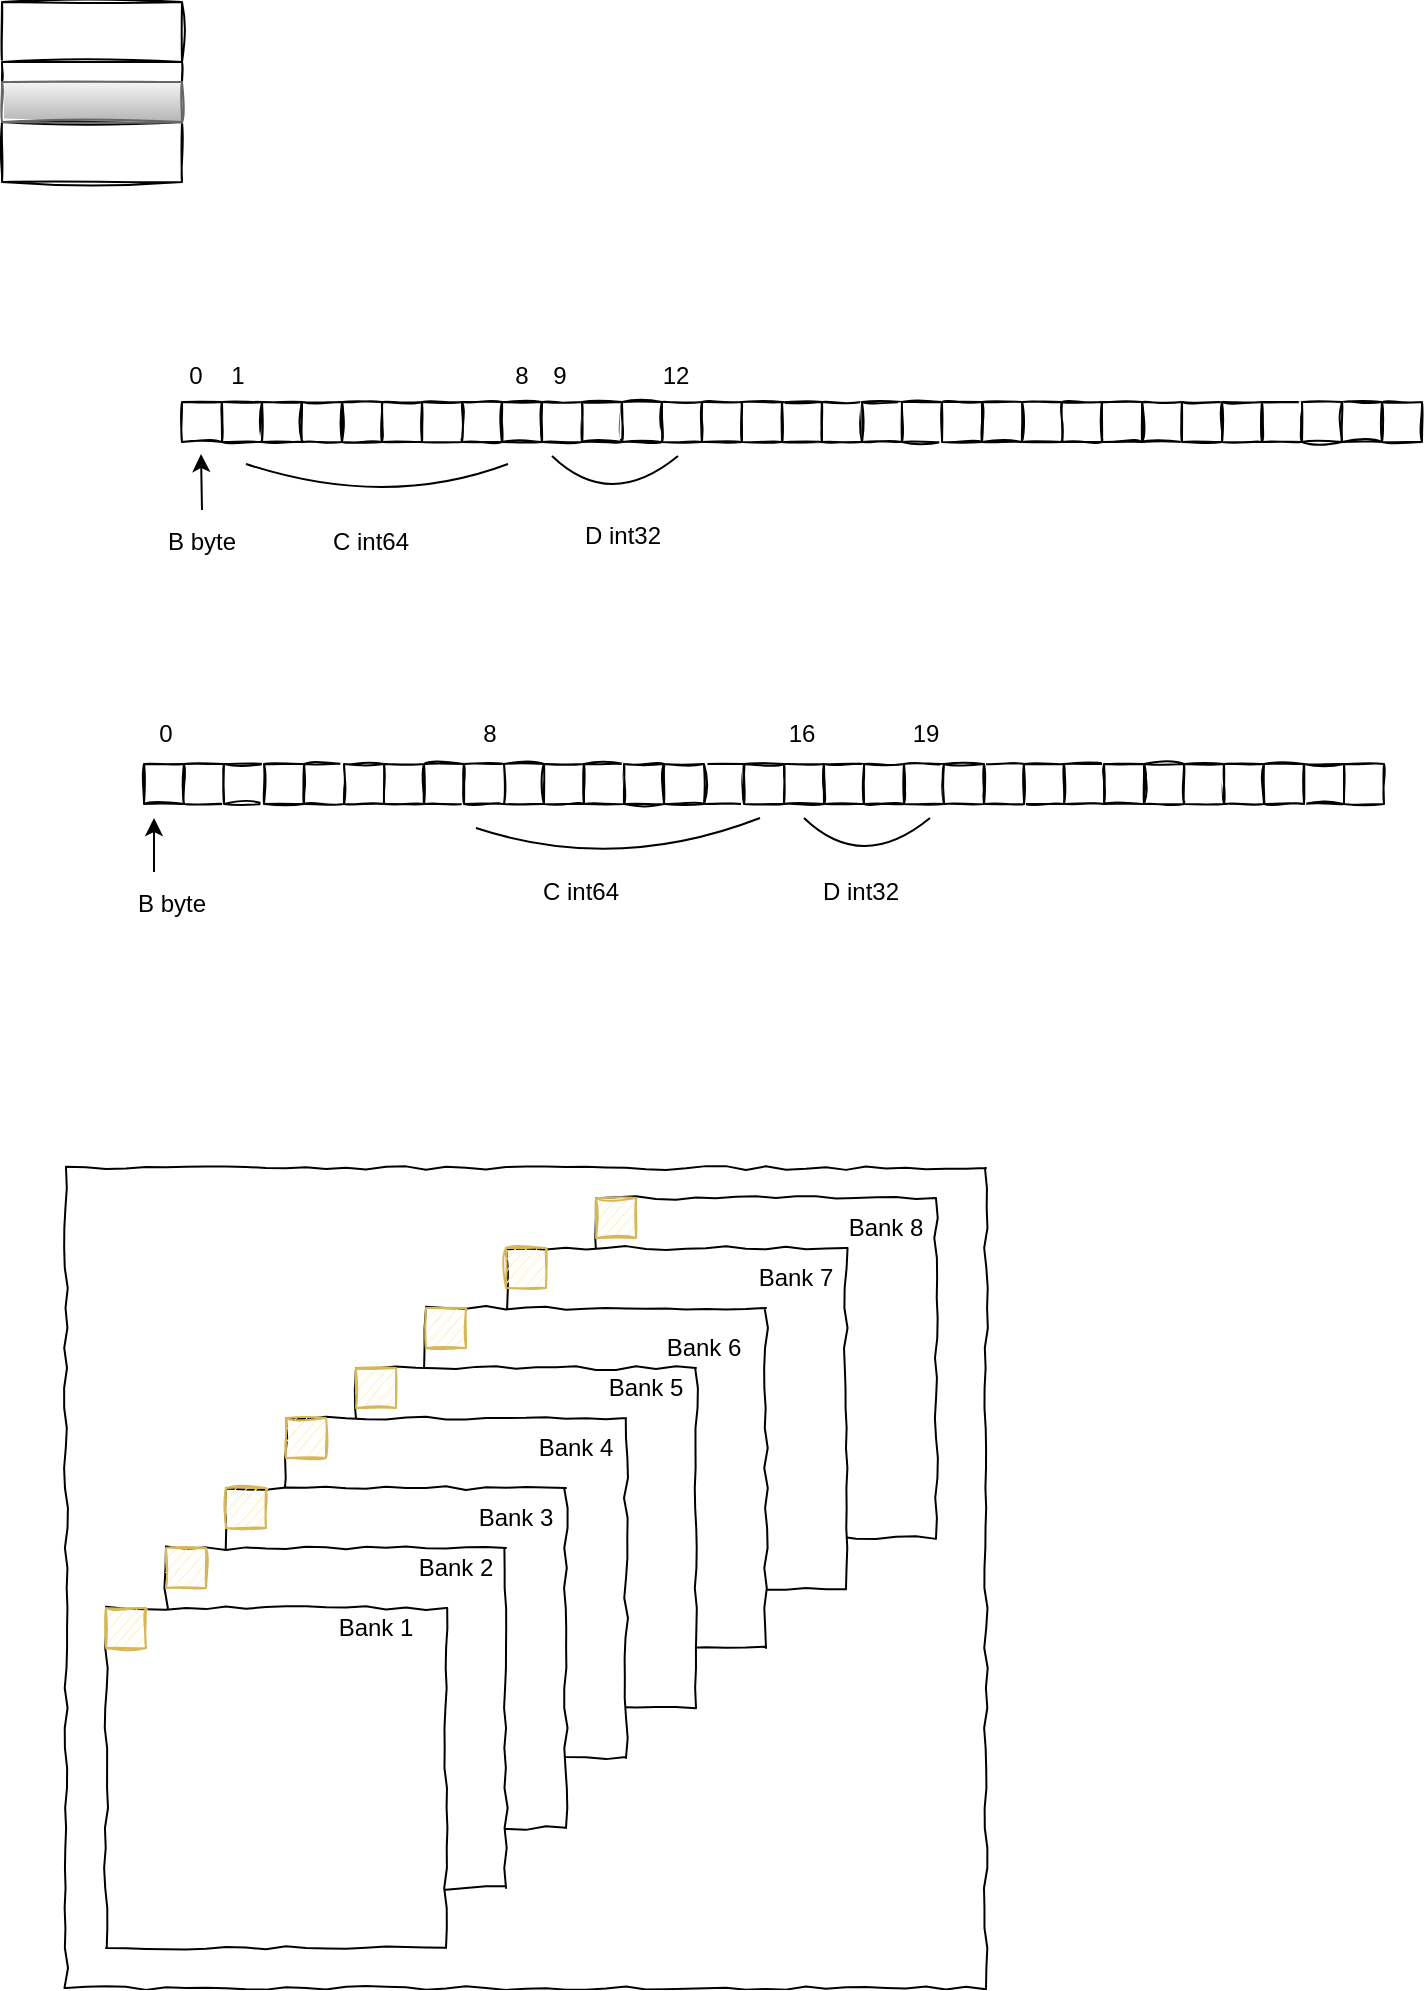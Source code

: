 <mxfile version="14.0.1" type="github">
  <diagram id="ZS9qUTMn806-23BdWWmp" name="Page-1">
    <mxGraphModel dx="1348" dy="703" grid="0" gridSize="10" guides="1" tooltips="1" connect="1" arrows="1" fold="1" page="1" pageScale="1" pageWidth="827" pageHeight="1169" background="none" math="0" shadow="0">
      <root>
        <mxCell id="0" />
        <mxCell id="1" parent="0" />
        <mxCell id="_L5JNgdixkdSD8Y0PR4u-4" value="" style="rounded=0;whiteSpace=wrap;html=1;sketch=1;gradientColor=none;" parent="1" vertex="1">
          <mxGeometry x="70" y="80" width="90" height="30" as="geometry" />
        </mxCell>
        <mxCell id="_L5JNgdixkdSD8Y0PR4u-5" value="" style="rounded=0;whiteSpace=wrap;html=1;sketch=1;gradientColor=none;" parent="1" vertex="1">
          <mxGeometry x="70" y="110" width="90" height="10" as="geometry" />
        </mxCell>
        <mxCell id="_L5JNgdixkdSD8Y0PR4u-6" value="" style="rounded=0;whiteSpace=wrap;html=1;sketch=1;gradientColor=none;" parent="1" vertex="1">
          <mxGeometry x="70" y="140" width="90" height="30" as="geometry" />
        </mxCell>
        <mxCell id="_L5JNgdixkdSD8Y0PR4u-7" value="" style="rounded=0;whiteSpace=wrap;html=1;sketch=1;fillColor=#f5f5f5;strokeColor=#666666;gradientColor=#b3b3b3;" parent="1" vertex="1">
          <mxGeometry x="70" y="120" width="90" height="20" as="geometry" />
        </mxCell>
        <mxCell id="tupv_SD9DHU6LTb3NPCC-76" value="" style="group" vertex="1" connectable="0" parent="1">
          <mxGeometry x="160" y="280" width="620" height="20" as="geometry" />
        </mxCell>
        <mxCell id="tupv_SD9DHU6LTb3NPCC-2" value="" style="group" vertex="1" connectable="0" parent="tupv_SD9DHU6LTb3NPCC-76">
          <mxGeometry width="160" height="20" as="geometry" />
        </mxCell>
        <mxCell id="_L5JNgdixkdSD8Y0PR4u-31" value="" style="rounded=0;whiteSpace=wrap;html=1;sketch=1;gradientColor=none;" parent="tupv_SD9DHU6LTb3NPCC-2" vertex="1">
          <mxGeometry width="20" height="20" as="geometry" />
        </mxCell>
        <mxCell id="_L5JNgdixkdSD8Y0PR4u-32" value="" style="rounded=0;whiteSpace=wrap;html=1;sketch=1;gradientColor=none;" parent="tupv_SD9DHU6LTb3NPCC-2" vertex="1">
          <mxGeometry x="20" width="20" height="20" as="geometry" />
        </mxCell>
        <mxCell id="_L5JNgdixkdSD8Y0PR4u-34" value="" style="rounded=0;whiteSpace=wrap;html=1;sketch=1;gradientColor=none;" parent="tupv_SD9DHU6LTb3NPCC-2" vertex="1">
          <mxGeometry x="140" width="20" height="20" as="geometry" />
        </mxCell>
        <mxCell id="_L5JNgdixkdSD8Y0PR4u-35" value="" style="rounded=0;whiteSpace=wrap;html=1;sketch=1;gradientColor=none;" parent="tupv_SD9DHU6LTb3NPCC-2" vertex="1">
          <mxGeometry x="40" width="20" height="20" as="geometry" />
        </mxCell>
        <mxCell id="_L5JNgdixkdSD8Y0PR4u-36" value="" style="rounded=0;whiteSpace=wrap;html=1;sketch=1;gradientColor=none;" parent="tupv_SD9DHU6LTb3NPCC-2" vertex="1">
          <mxGeometry x="120" width="20" height="20" as="geometry" />
        </mxCell>
        <mxCell id="_L5JNgdixkdSD8Y0PR4u-37" value="" style="rounded=0;whiteSpace=wrap;html=1;sketch=1;gradientColor=none;" parent="tupv_SD9DHU6LTb3NPCC-2" vertex="1">
          <mxGeometry x="60" width="20" height="20" as="geometry" />
        </mxCell>
        <mxCell id="_L5JNgdixkdSD8Y0PR4u-38" value="" style="rounded=0;whiteSpace=wrap;html=1;sketch=1;gradientColor=none;" parent="tupv_SD9DHU6LTb3NPCC-2" vertex="1">
          <mxGeometry x="80" width="20" height="20" as="geometry" />
        </mxCell>
        <mxCell id="_L5JNgdixkdSD8Y0PR4u-39" value="" style="rounded=0;whiteSpace=wrap;html=1;sketch=1;gradientColor=none;" parent="tupv_SD9DHU6LTb3NPCC-2" vertex="1">
          <mxGeometry x="100" width="20" height="20" as="geometry" />
        </mxCell>
        <mxCell id="tupv_SD9DHU6LTb3NPCC-3" value="" style="group" vertex="1" connectable="0" parent="tupv_SD9DHU6LTb3NPCC-76">
          <mxGeometry x="160" width="160" height="20" as="geometry" />
        </mxCell>
        <mxCell id="tupv_SD9DHU6LTb3NPCC-4" value="" style="rounded=0;whiteSpace=wrap;html=1;sketch=1;gradientColor=none;" vertex="1" parent="tupv_SD9DHU6LTb3NPCC-3">
          <mxGeometry width="20" height="20" as="geometry" />
        </mxCell>
        <mxCell id="tupv_SD9DHU6LTb3NPCC-5" value="" style="rounded=0;whiteSpace=wrap;html=1;sketch=1;gradientColor=none;" vertex="1" parent="tupv_SD9DHU6LTb3NPCC-3">
          <mxGeometry x="20" width="20" height="20" as="geometry" />
        </mxCell>
        <mxCell id="tupv_SD9DHU6LTb3NPCC-6" value="" style="rounded=0;whiteSpace=wrap;html=1;sketch=1;gradientColor=none;" vertex="1" parent="tupv_SD9DHU6LTb3NPCC-3">
          <mxGeometry x="140" width="20" height="20" as="geometry" />
        </mxCell>
        <mxCell id="tupv_SD9DHU6LTb3NPCC-7" value="" style="rounded=0;whiteSpace=wrap;html=1;sketch=1;gradientColor=none;" vertex="1" parent="tupv_SD9DHU6LTb3NPCC-3">
          <mxGeometry x="40" width="20" height="20" as="geometry" />
        </mxCell>
        <mxCell id="tupv_SD9DHU6LTb3NPCC-8" value="" style="rounded=0;whiteSpace=wrap;html=1;sketch=1;gradientColor=none;" vertex="1" parent="tupv_SD9DHU6LTb3NPCC-3">
          <mxGeometry x="120" width="20" height="20" as="geometry" />
        </mxCell>
        <mxCell id="tupv_SD9DHU6LTb3NPCC-9" value="" style="rounded=0;whiteSpace=wrap;html=1;sketch=1;gradientColor=none;" vertex="1" parent="tupv_SD9DHU6LTb3NPCC-3">
          <mxGeometry x="60" width="20" height="20" as="geometry" />
        </mxCell>
        <mxCell id="tupv_SD9DHU6LTb3NPCC-10" value="" style="rounded=0;whiteSpace=wrap;html=1;sketch=1;gradientColor=none;" vertex="1" parent="tupv_SD9DHU6LTb3NPCC-3">
          <mxGeometry x="80" width="20" height="20" as="geometry" />
        </mxCell>
        <mxCell id="tupv_SD9DHU6LTb3NPCC-11" value="" style="rounded=0;whiteSpace=wrap;html=1;sketch=1;gradientColor=none;" vertex="1" parent="tupv_SD9DHU6LTb3NPCC-3">
          <mxGeometry x="100" width="20" height="20" as="geometry" />
        </mxCell>
        <mxCell id="tupv_SD9DHU6LTb3NPCC-12" value="" style="group" vertex="1" connectable="0" parent="tupv_SD9DHU6LTb3NPCC-76">
          <mxGeometry x="300" width="160" height="20" as="geometry" />
        </mxCell>
        <mxCell id="tupv_SD9DHU6LTb3NPCC-13" value="" style="rounded=0;whiteSpace=wrap;html=1;sketch=1;gradientColor=none;" vertex="1" parent="tupv_SD9DHU6LTb3NPCC-12">
          <mxGeometry width="20" height="20" as="geometry" />
        </mxCell>
        <mxCell id="tupv_SD9DHU6LTb3NPCC-14" value="" style="rounded=0;whiteSpace=wrap;html=1;sketch=1;gradientColor=none;" vertex="1" parent="tupv_SD9DHU6LTb3NPCC-12">
          <mxGeometry x="20" width="20" height="20" as="geometry" />
        </mxCell>
        <mxCell id="tupv_SD9DHU6LTb3NPCC-15" value="" style="rounded=0;whiteSpace=wrap;html=1;sketch=1;gradientColor=none;" vertex="1" parent="tupv_SD9DHU6LTb3NPCC-12">
          <mxGeometry x="140" width="20" height="20" as="geometry" />
        </mxCell>
        <mxCell id="tupv_SD9DHU6LTb3NPCC-16" value="" style="rounded=0;whiteSpace=wrap;html=1;sketch=1;gradientColor=none;" vertex="1" parent="tupv_SD9DHU6LTb3NPCC-12">
          <mxGeometry x="40" width="20" height="20" as="geometry" />
        </mxCell>
        <mxCell id="tupv_SD9DHU6LTb3NPCC-17" value="" style="rounded=0;whiteSpace=wrap;html=1;sketch=1;gradientColor=none;" vertex="1" parent="tupv_SD9DHU6LTb3NPCC-12">
          <mxGeometry x="120" width="20" height="20" as="geometry" />
        </mxCell>
        <mxCell id="tupv_SD9DHU6LTb3NPCC-18" value="" style="rounded=0;whiteSpace=wrap;html=1;sketch=1;gradientColor=none;" vertex="1" parent="tupv_SD9DHU6LTb3NPCC-12">
          <mxGeometry x="60" width="20" height="20" as="geometry" />
        </mxCell>
        <mxCell id="tupv_SD9DHU6LTb3NPCC-19" value="" style="rounded=0;whiteSpace=wrap;html=1;sketch=1;gradientColor=none;" vertex="1" parent="tupv_SD9DHU6LTb3NPCC-12">
          <mxGeometry x="80" width="20" height="20" as="geometry" />
        </mxCell>
        <mxCell id="tupv_SD9DHU6LTb3NPCC-20" value="" style="rounded=0;whiteSpace=wrap;html=1;sketch=1;gradientColor=none;" vertex="1" parent="tupv_SD9DHU6LTb3NPCC-12">
          <mxGeometry x="100" width="20" height="20" as="geometry" />
        </mxCell>
        <mxCell id="tupv_SD9DHU6LTb3NPCC-65" value="" style="group" vertex="1" connectable="0" parent="tupv_SD9DHU6LTb3NPCC-76">
          <mxGeometry x="460" width="160" height="20" as="geometry" />
        </mxCell>
        <mxCell id="tupv_SD9DHU6LTb3NPCC-66" value="" style="rounded=0;whiteSpace=wrap;html=1;sketch=1;gradientColor=none;" vertex="1" parent="tupv_SD9DHU6LTb3NPCC-65">
          <mxGeometry width="20" height="20" as="geometry" />
        </mxCell>
        <mxCell id="tupv_SD9DHU6LTb3NPCC-67" value="" style="rounded=0;whiteSpace=wrap;html=1;sketch=1;gradientColor=none;" vertex="1" parent="tupv_SD9DHU6LTb3NPCC-65">
          <mxGeometry x="20" width="20" height="20" as="geometry" />
        </mxCell>
        <mxCell id="tupv_SD9DHU6LTb3NPCC-68" value="" style="rounded=0;whiteSpace=wrap;html=1;sketch=1;gradientColor=none;" vertex="1" parent="tupv_SD9DHU6LTb3NPCC-65">
          <mxGeometry x="140" width="20" height="20" as="geometry" />
        </mxCell>
        <mxCell id="tupv_SD9DHU6LTb3NPCC-69" value="" style="rounded=0;whiteSpace=wrap;html=1;sketch=1;gradientColor=none;" vertex="1" parent="tupv_SD9DHU6LTb3NPCC-65">
          <mxGeometry x="40" width="20" height="20" as="geometry" />
        </mxCell>
        <mxCell id="tupv_SD9DHU6LTb3NPCC-70" value="" style="rounded=0;whiteSpace=wrap;html=1;sketch=1;gradientColor=none;" vertex="1" parent="tupv_SD9DHU6LTb3NPCC-65">
          <mxGeometry x="120" width="20" height="20" as="geometry" />
        </mxCell>
        <mxCell id="tupv_SD9DHU6LTb3NPCC-71" value="" style="rounded=0;whiteSpace=wrap;html=1;sketch=1;gradientColor=none;" vertex="1" parent="tupv_SD9DHU6LTb3NPCC-65">
          <mxGeometry x="60" width="20" height="20" as="geometry" />
        </mxCell>
        <mxCell id="tupv_SD9DHU6LTb3NPCC-72" value="" style="rounded=0;whiteSpace=wrap;html=1;sketch=1;gradientColor=none;" vertex="1" parent="tupv_SD9DHU6LTb3NPCC-65">
          <mxGeometry x="80" width="20" height="20" as="geometry" />
        </mxCell>
        <mxCell id="tupv_SD9DHU6LTb3NPCC-73" value="" style="rounded=0;whiteSpace=wrap;html=1;sketch=1;gradientColor=none;" vertex="1" parent="tupv_SD9DHU6LTb3NPCC-65">
          <mxGeometry x="100" width="20" height="20" as="geometry" />
        </mxCell>
        <mxCell id="tupv_SD9DHU6LTb3NPCC-77" value="0" style="text;html=1;strokeColor=none;fillColor=none;align=center;verticalAlign=middle;whiteSpace=wrap;rounded=0;comic=1;sketch=1;" vertex="1" parent="1">
          <mxGeometry x="147" y="257" width="40" height="20" as="geometry" />
        </mxCell>
        <mxCell id="tupv_SD9DHU6LTb3NPCC-78" value="1" style="text;html=1;strokeColor=none;fillColor=none;align=center;verticalAlign=middle;whiteSpace=wrap;rounded=0;comic=1;sketch=1;" vertex="1" parent="1">
          <mxGeometry x="168" y="257" width="40" height="20" as="geometry" />
        </mxCell>
        <mxCell id="tupv_SD9DHU6LTb3NPCC-79" value="8" style="text;html=1;strokeColor=none;fillColor=none;align=center;verticalAlign=middle;whiteSpace=wrap;rounded=0;comic=1;sketch=1;" vertex="1" parent="1">
          <mxGeometry x="310" y="257" width="40" height="20" as="geometry" />
        </mxCell>
        <mxCell id="tupv_SD9DHU6LTb3NPCC-81" value="9" style="text;html=1;strokeColor=none;fillColor=none;align=center;verticalAlign=middle;whiteSpace=wrap;rounded=0;comic=1;sketch=1;" vertex="1" parent="1">
          <mxGeometry x="329" y="257" width="40" height="20" as="geometry" />
        </mxCell>
        <mxCell id="tupv_SD9DHU6LTb3NPCC-82" value="12" style="text;html=1;strokeColor=none;fillColor=none;align=center;verticalAlign=middle;whiteSpace=wrap;rounded=0;comic=1;sketch=1;" vertex="1" parent="1">
          <mxGeometry x="387" y="257" width="40" height="20" as="geometry" />
        </mxCell>
        <mxCell id="tupv_SD9DHU6LTb3NPCC-83" value="" style="endArrow=classic;html=1;" edge="1" parent="1">
          <mxGeometry width="50" height="50" relative="1" as="geometry">
            <mxPoint x="170" y="334" as="sourcePoint" />
            <mxPoint x="169.5" y="306" as="targetPoint" />
          </mxGeometry>
        </mxCell>
        <mxCell id="tupv_SD9DHU6LTb3NPCC-84" value="B byte" style="text;html=1;strokeColor=none;fillColor=none;align=center;verticalAlign=middle;whiteSpace=wrap;rounded=0;comic=1;sketch=1;" vertex="1" parent="1">
          <mxGeometry x="150" y="340" width="40" height="20" as="geometry" />
        </mxCell>
        <mxCell id="tupv_SD9DHU6LTb3NPCC-86" value="C int64" style="text;html=1;strokeColor=none;fillColor=none;align=center;verticalAlign=middle;whiteSpace=wrap;rounded=0;comic=1;sketch=1;" vertex="1" parent="1">
          <mxGeometry x="230" y="340" width="49" height="20" as="geometry" />
        </mxCell>
        <mxCell id="tupv_SD9DHU6LTb3NPCC-88" value="D int32" style="text;html=1;strokeColor=none;fillColor=none;align=center;verticalAlign=middle;whiteSpace=wrap;rounded=0;comic=1;sketch=1;" vertex="1" parent="1">
          <mxGeometry x="356" y="337" width="49" height="20" as="geometry" />
        </mxCell>
        <mxCell id="tupv_SD9DHU6LTb3NPCC-89" value="" style="group" vertex="1" connectable="0" parent="1">
          <mxGeometry x="102" y="663" width="460" height="410" as="geometry" />
        </mxCell>
        <mxCell id="tupv_SD9DHU6LTb3NPCC-22" value="" style="rounded=0;whiteSpace=wrap;html=1;comic=1;" vertex="1" parent="tupv_SD9DHU6LTb3NPCC-89">
          <mxGeometry width="460" height="410" as="geometry" />
        </mxCell>
        <mxCell id="tupv_SD9DHU6LTb3NPCC-30" value="" style="rounded=0;whiteSpace=wrap;html=1;comic=1;" vertex="1" parent="tupv_SD9DHU6LTb3NPCC-89">
          <mxGeometry x="265" y="15" width="170" height="170" as="geometry" />
        </mxCell>
        <mxCell id="tupv_SD9DHU6LTb3NPCC-29" value="" style="rounded=0;whiteSpace=wrap;html=1;comic=1;" vertex="1" parent="tupv_SD9DHU6LTb3NPCC-89">
          <mxGeometry x="220" y="40" width="170" height="170" as="geometry" />
        </mxCell>
        <mxCell id="tupv_SD9DHU6LTb3NPCC-28" value="" style="rounded=0;whiteSpace=wrap;html=1;comic=1;" vertex="1" parent="tupv_SD9DHU6LTb3NPCC-89">
          <mxGeometry x="180" y="70" width="170" height="170" as="geometry" />
        </mxCell>
        <mxCell id="tupv_SD9DHU6LTb3NPCC-27" value="" style="rounded=0;whiteSpace=wrap;html=1;comic=1;" vertex="1" parent="tupv_SD9DHU6LTb3NPCC-89">
          <mxGeometry x="145" y="100" width="170" height="170" as="geometry" />
        </mxCell>
        <mxCell id="tupv_SD9DHU6LTb3NPCC-26" value="" style="rounded=0;whiteSpace=wrap;html=1;comic=1;" vertex="1" parent="tupv_SD9DHU6LTb3NPCC-89">
          <mxGeometry x="110" y="125" width="170" height="170" as="geometry" />
        </mxCell>
        <mxCell id="tupv_SD9DHU6LTb3NPCC-25" value="" style="rounded=0;whiteSpace=wrap;html=1;comic=1;" vertex="1" parent="tupv_SD9DHU6LTb3NPCC-89">
          <mxGeometry x="80" y="160" width="170" height="170" as="geometry" />
        </mxCell>
        <mxCell id="tupv_SD9DHU6LTb3NPCC-24" value="" style="rounded=0;whiteSpace=wrap;html=1;comic=1;" vertex="1" parent="tupv_SD9DHU6LTb3NPCC-89">
          <mxGeometry x="50" y="190" width="170" height="170" as="geometry" />
        </mxCell>
        <mxCell id="tupv_SD9DHU6LTb3NPCC-23" value="" style="rounded=0;whiteSpace=wrap;html=1;comic=1;" vertex="1" parent="tupv_SD9DHU6LTb3NPCC-89">
          <mxGeometry x="20" y="220" width="170" height="170" as="geometry" />
        </mxCell>
        <mxCell id="tupv_SD9DHU6LTb3NPCC-31" value="Bank 1" style="text;html=1;strokeColor=none;fillColor=none;align=center;verticalAlign=middle;whiteSpace=wrap;rounded=0;comic=1;" vertex="1" parent="tupv_SD9DHU6LTb3NPCC-89">
          <mxGeometry x="130" y="220" width="50" height="20" as="geometry" />
        </mxCell>
        <mxCell id="tupv_SD9DHU6LTb3NPCC-34" value="Bank 7" style="text;html=1;strokeColor=none;fillColor=none;align=center;verticalAlign=middle;whiteSpace=wrap;rounded=0;comic=1;" vertex="1" parent="tupv_SD9DHU6LTb3NPCC-89">
          <mxGeometry x="340" y="45" width="50" height="20" as="geometry" />
        </mxCell>
        <mxCell id="tupv_SD9DHU6LTb3NPCC-35" value="Bank 6" style="text;html=1;strokeColor=none;fillColor=none;align=center;verticalAlign=middle;whiteSpace=wrap;rounded=0;comic=1;" vertex="1" parent="tupv_SD9DHU6LTb3NPCC-89">
          <mxGeometry x="294" y="80" width="50" height="20" as="geometry" />
        </mxCell>
        <mxCell id="tupv_SD9DHU6LTb3NPCC-36" value="Bank 5" style="text;html=1;strokeColor=none;fillColor=none;align=center;verticalAlign=middle;whiteSpace=wrap;rounded=0;comic=1;" vertex="1" parent="tupv_SD9DHU6LTb3NPCC-89">
          <mxGeometry x="265" y="100" width="50" height="20" as="geometry" />
        </mxCell>
        <mxCell id="tupv_SD9DHU6LTb3NPCC-37" value="Bank 4" style="text;html=1;strokeColor=none;fillColor=none;align=center;verticalAlign=middle;whiteSpace=wrap;rounded=0;comic=1;" vertex="1" parent="tupv_SD9DHU6LTb3NPCC-89">
          <mxGeometry x="230" y="130" width="50" height="20" as="geometry" />
        </mxCell>
        <mxCell id="tupv_SD9DHU6LTb3NPCC-38" value="Bank 3" style="text;html=1;strokeColor=none;fillColor=none;align=center;verticalAlign=middle;whiteSpace=wrap;rounded=0;comic=1;" vertex="1" parent="tupv_SD9DHU6LTb3NPCC-89">
          <mxGeometry x="200" y="165" width="50" height="20" as="geometry" />
        </mxCell>
        <mxCell id="tupv_SD9DHU6LTb3NPCC-39" value="Bank 2" style="text;html=1;strokeColor=none;fillColor=none;align=center;verticalAlign=middle;whiteSpace=wrap;rounded=0;comic=1;" vertex="1" parent="tupv_SD9DHU6LTb3NPCC-89">
          <mxGeometry x="170" y="190" width="50" height="20" as="geometry" />
        </mxCell>
        <mxCell id="tupv_SD9DHU6LTb3NPCC-40" value="Bank 8" style="text;html=1;strokeColor=none;fillColor=none;align=center;verticalAlign=middle;whiteSpace=wrap;rounded=0;comic=1;" vertex="1" parent="tupv_SD9DHU6LTb3NPCC-89">
          <mxGeometry x="385" y="15" width="50" height="30" as="geometry" />
        </mxCell>
        <mxCell id="tupv_SD9DHU6LTb3NPCC-51" value="" style="rounded=0;whiteSpace=wrap;html=1;comic=1;fillColor=#fff2cc;strokeColor=#d6b656;sketch=1;" vertex="1" parent="tupv_SD9DHU6LTb3NPCC-89">
          <mxGeometry x="20" y="220" width="20" height="20" as="geometry" />
        </mxCell>
        <mxCell id="tupv_SD9DHU6LTb3NPCC-53" value="" style="rounded=0;whiteSpace=wrap;html=1;comic=1;fillColor=#fff2cc;strokeColor=#d6b656;sketch=1;" vertex="1" parent="tupv_SD9DHU6LTb3NPCC-89">
          <mxGeometry x="50" y="190" width="20" height="20" as="geometry" />
        </mxCell>
        <mxCell id="tupv_SD9DHU6LTb3NPCC-54" value="" style="rounded=0;whiteSpace=wrap;html=1;comic=1;fillColor=#fff2cc;strokeColor=#d6b656;sketch=1;" vertex="1" parent="tupv_SD9DHU6LTb3NPCC-89">
          <mxGeometry x="80" y="160" width="20" height="20" as="geometry" />
        </mxCell>
        <mxCell id="tupv_SD9DHU6LTb3NPCC-55" value="" style="rounded=0;whiteSpace=wrap;html=1;comic=1;fillColor=#fff2cc;strokeColor=#d6b656;sketch=1;" vertex="1" parent="tupv_SD9DHU6LTb3NPCC-89">
          <mxGeometry x="110" y="125" width="20" height="20" as="geometry" />
        </mxCell>
        <mxCell id="tupv_SD9DHU6LTb3NPCC-56" value="" style="rounded=0;whiteSpace=wrap;html=1;comic=1;fillColor=#fff2cc;strokeColor=#d6b656;sketch=1;" vertex="1" parent="tupv_SD9DHU6LTb3NPCC-89">
          <mxGeometry x="145" y="100" width="20" height="20" as="geometry" />
        </mxCell>
        <mxCell id="tupv_SD9DHU6LTb3NPCC-57" value="" style="rounded=0;whiteSpace=wrap;html=1;comic=1;fillColor=#fff2cc;strokeColor=#d6b656;sketch=1;" vertex="1" parent="tupv_SD9DHU6LTb3NPCC-89">
          <mxGeometry x="180" y="70" width="20" height="20" as="geometry" />
        </mxCell>
        <mxCell id="tupv_SD9DHU6LTb3NPCC-58" value="" style="rounded=0;whiteSpace=wrap;html=1;comic=1;fillColor=#fff2cc;strokeColor=#d6b656;sketch=1;" vertex="1" parent="tupv_SD9DHU6LTb3NPCC-89">
          <mxGeometry x="220" y="40" width="20" height="20" as="geometry" />
        </mxCell>
        <mxCell id="tupv_SD9DHU6LTb3NPCC-59" value="" style="rounded=0;whiteSpace=wrap;html=1;comic=1;fillColor=#fff2cc;strokeColor=#d6b656;sketch=1;" vertex="1" parent="tupv_SD9DHU6LTb3NPCC-89">
          <mxGeometry x="265" y="15" width="20" height="20" as="geometry" />
        </mxCell>
        <mxCell id="tupv_SD9DHU6LTb3NPCC-90" value="" style="group" vertex="1" connectable="0" parent="1">
          <mxGeometry x="141" y="461" width="620" height="20" as="geometry" />
        </mxCell>
        <mxCell id="tupv_SD9DHU6LTb3NPCC-91" value="" style="group" vertex="1" connectable="0" parent="tupv_SD9DHU6LTb3NPCC-90">
          <mxGeometry width="160" height="20" as="geometry" />
        </mxCell>
        <mxCell id="tupv_SD9DHU6LTb3NPCC-92" value="" style="rounded=0;whiteSpace=wrap;html=1;sketch=1;gradientColor=none;" vertex="1" parent="tupv_SD9DHU6LTb3NPCC-91">
          <mxGeometry width="20" height="20" as="geometry" />
        </mxCell>
        <mxCell id="tupv_SD9DHU6LTb3NPCC-93" value="" style="rounded=0;whiteSpace=wrap;html=1;sketch=1;gradientColor=none;" vertex="1" parent="tupv_SD9DHU6LTb3NPCC-91">
          <mxGeometry x="20" width="20" height="20" as="geometry" />
        </mxCell>
        <mxCell id="tupv_SD9DHU6LTb3NPCC-94" value="" style="rounded=0;whiteSpace=wrap;html=1;sketch=1;gradientColor=none;" vertex="1" parent="tupv_SD9DHU6LTb3NPCC-91">
          <mxGeometry x="140" width="20" height="20" as="geometry" />
        </mxCell>
        <mxCell id="tupv_SD9DHU6LTb3NPCC-95" value="" style="rounded=0;whiteSpace=wrap;html=1;sketch=1;gradientColor=none;" vertex="1" parent="tupv_SD9DHU6LTb3NPCC-91">
          <mxGeometry x="40" width="20" height="20" as="geometry" />
        </mxCell>
        <mxCell id="tupv_SD9DHU6LTb3NPCC-96" value="" style="rounded=0;whiteSpace=wrap;html=1;sketch=1;gradientColor=none;" vertex="1" parent="tupv_SD9DHU6LTb3NPCC-91">
          <mxGeometry x="120" width="20" height="20" as="geometry" />
        </mxCell>
        <mxCell id="tupv_SD9DHU6LTb3NPCC-97" value="" style="rounded=0;whiteSpace=wrap;html=1;sketch=1;gradientColor=none;" vertex="1" parent="tupv_SD9DHU6LTb3NPCC-91">
          <mxGeometry x="60" width="20" height="20" as="geometry" />
        </mxCell>
        <mxCell id="tupv_SD9DHU6LTb3NPCC-98" value="" style="rounded=0;whiteSpace=wrap;html=1;sketch=1;gradientColor=none;" vertex="1" parent="tupv_SD9DHU6LTb3NPCC-91">
          <mxGeometry x="80" width="20" height="20" as="geometry" />
        </mxCell>
        <mxCell id="tupv_SD9DHU6LTb3NPCC-99" value="" style="rounded=0;whiteSpace=wrap;html=1;sketch=1;gradientColor=none;" vertex="1" parent="tupv_SD9DHU6LTb3NPCC-91">
          <mxGeometry x="100" width="20" height="20" as="geometry" />
        </mxCell>
        <mxCell id="tupv_SD9DHU6LTb3NPCC-100" value="" style="group" vertex="1" connectable="0" parent="tupv_SD9DHU6LTb3NPCC-90">
          <mxGeometry x="160" width="160" height="20" as="geometry" />
        </mxCell>
        <mxCell id="tupv_SD9DHU6LTb3NPCC-101" value="" style="rounded=0;whiteSpace=wrap;html=1;sketch=1;gradientColor=none;" vertex="1" parent="tupv_SD9DHU6LTb3NPCC-100">
          <mxGeometry width="20" height="20" as="geometry" />
        </mxCell>
        <mxCell id="tupv_SD9DHU6LTb3NPCC-102" value="" style="rounded=0;whiteSpace=wrap;html=1;sketch=1;gradientColor=none;" vertex="1" parent="tupv_SD9DHU6LTb3NPCC-100">
          <mxGeometry x="20" width="20" height="20" as="geometry" />
        </mxCell>
        <mxCell id="tupv_SD9DHU6LTb3NPCC-103" value="" style="rounded=0;whiteSpace=wrap;html=1;sketch=1;gradientColor=none;" vertex="1" parent="tupv_SD9DHU6LTb3NPCC-100">
          <mxGeometry x="140" width="20" height="20" as="geometry" />
        </mxCell>
        <mxCell id="tupv_SD9DHU6LTb3NPCC-104" value="" style="rounded=0;whiteSpace=wrap;html=1;sketch=1;gradientColor=none;" vertex="1" parent="tupv_SD9DHU6LTb3NPCC-100">
          <mxGeometry x="40" width="20" height="20" as="geometry" />
        </mxCell>
        <mxCell id="tupv_SD9DHU6LTb3NPCC-105" value="" style="rounded=0;whiteSpace=wrap;html=1;sketch=1;gradientColor=none;" vertex="1" parent="tupv_SD9DHU6LTb3NPCC-100">
          <mxGeometry x="120" width="20" height="20" as="geometry" />
        </mxCell>
        <mxCell id="tupv_SD9DHU6LTb3NPCC-106" value="" style="rounded=0;whiteSpace=wrap;html=1;sketch=1;gradientColor=none;" vertex="1" parent="tupv_SD9DHU6LTb3NPCC-100">
          <mxGeometry x="60" width="20" height="20" as="geometry" />
        </mxCell>
        <mxCell id="tupv_SD9DHU6LTb3NPCC-107" value="" style="rounded=0;whiteSpace=wrap;html=1;sketch=1;gradientColor=none;" vertex="1" parent="tupv_SD9DHU6LTb3NPCC-100">
          <mxGeometry x="80" width="20" height="20" as="geometry" />
        </mxCell>
        <mxCell id="tupv_SD9DHU6LTb3NPCC-108" value="" style="rounded=0;whiteSpace=wrap;html=1;sketch=1;gradientColor=none;" vertex="1" parent="tupv_SD9DHU6LTb3NPCC-100">
          <mxGeometry x="100" width="20" height="20" as="geometry" />
        </mxCell>
        <mxCell id="tupv_SD9DHU6LTb3NPCC-109" value="" style="group" vertex="1" connectable="0" parent="tupv_SD9DHU6LTb3NPCC-90">
          <mxGeometry x="300" width="160" height="20" as="geometry" />
        </mxCell>
        <mxCell id="tupv_SD9DHU6LTb3NPCC-110" value="" style="rounded=0;whiteSpace=wrap;html=1;sketch=1;gradientColor=none;" vertex="1" parent="tupv_SD9DHU6LTb3NPCC-109">
          <mxGeometry width="20" height="20" as="geometry" />
        </mxCell>
        <mxCell id="tupv_SD9DHU6LTb3NPCC-111" value="" style="rounded=0;whiteSpace=wrap;html=1;sketch=1;gradientColor=none;" vertex="1" parent="tupv_SD9DHU6LTb3NPCC-109">
          <mxGeometry x="20" width="20" height="20" as="geometry" />
        </mxCell>
        <mxCell id="tupv_SD9DHU6LTb3NPCC-112" value="" style="rounded=0;whiteSpace=wrap;html=1;sketch=1;gradientColor=none;" vertex="1" parent="tupv_SD9DHU6LTb3NPCC-109">
          <mxGeometry x="140" width="20" height="20" as="geometry" />
        </mxCell>
        <mxCell id="tupv_SD9DHU6LTb3NPCC-113" value="" style="rounded=0;whiteSpace=wrap;html=1;sketch=1;gradientColor=none;" vertex="1" parent="tupv_SD9DHU6LTb3NPCC-109">
          <mxGeometry x="40" width="20" height="20" as="geometry" />
        </mxCell>
        <mxCell id="tupv_SD9DHU6LTb3NPCC-114" value="" style="rounded=0;whiteSpace=wrap;html=1;sketch=1;gradientColor=none;" vertex="1" parent="tupv_SD9DHU6LTb3NPCC-109">
          <mxGeometry x="120" width="20" height="20" as="geometry" />
        </mxCell>
        <mxCell id="tupv_SD9DHU6LTb3NPCC-115" value="" style="rounded=0;whiteSpace=wrap;html=1;sketch=1;gradientColor=none;" vertex="1" parent="tupv_SD9DHU6LTb3NPCC-109">
          <mxGeometry x="60" width="20" height="20" as="geometry" />
        </mxCell>
        <mxCell id="tupv_SD9DHU6LTb3NPCC-116" value="" style="rounded=0;whiteSpace=wrap;html=1;sketch=1;gradientColor=none;" vertex="1" parent="tupv_SD9DHU6LTb3NPCC-109">
          <mxGeometry x="80" width="20" height="20" as="geometry" />
        </mxCell>
        <mxCell id="tupv_SD9DHU6LTb3NPCC-117" value="" style="rounded=0;whiteSpace=wrap;html=1;sketch=1;gradientColor=none;" vertex="1" parent="tupv_SD9DHU6LTb3NPCC-109">
          <mxGeometry x="100" width="20" height="20" as="geometry" />
        </mxCell>
        <mxCell id="tupv_SD9DHU6LTb3NPCC-118" value="" style="group" vertex="1" connectable="0" parent="tupv_SD9DHU6LTb3NPCC-90">
          <mxGeometry x="460" width="160" height="20" as="geometry" />
        </mxCell>
        <mxCell id="tupv_SD9DHU6LTb3NPCC-119" value="" style="rounded=0;whiteSpace=wrap;html=1;sketch=1;gradientColor=none;" vertex="1" parent="tupv_SD9DHU6LTb3NPCC-118">
          <mxGeometry width="20" height="20" as="geometry" />
        </mxCell>
        <mxCell id="tupv_SD9DHU6LTb3NPCC-120" value="" style="rounded=0;whiteSpace=wrap;html=1;sketch=1;gradientColor=none;" vertex="1" parent="tupv_SD9DHU6LTb3NPCC-118">
          <mxGeometry x="20" width="20" height="20" as="geometry" />
        </mxCell>
        <mxCell id="tupv_SD9DHU6LTb3NPCC-121" value="" style="rounded=0;whiteSpace=wrap;html=1;sketch=1;gradientColor=none;" vertex="1" parent="tupv_SD9DHU6LTb3NPCC-118">
          <mxGeometry x="140" width="20" height="20" as="geometry" />
        </mxCell>
        <mxCell id="tupv_SD9DHU6LTb3NPCC-122" value="" style="rounded=0;whiteSpace=wrap;html=1;sketch=1;gradientColor=none;" vertex="1" parent="tupv_SD9DHU6LTb3NPCC-118">
          <mxGeometry x="40" width="20" height="20" as="geometry" />
        </mxCell>
        <mxCell id="tupv_SD9DHU6LTb3NPCC-123" value="" style="rounded=0;whiteSpace=wrap;html=1;sketch=1;gradientColor=none;" vertex="1" parent="tupv_SD9DHU6LTb3NPCC-118">
          <mxGeometry x="120" width="20" height="20" as="geometry" />
        </mxCell>
        <mxCell id="tupv_SD9DHU6LTb3NPCC-124" value="" style="rounded=0;whiteSpace=wrap;html=1;sketch=1;gradientColor=none;" vertex="1" parent="tupv_SD9DHU6LTb3NPCC-118">
          <mxGeometry x="60" width="20" height="20" as="geometry" />
        </mxCell>
        <mxCell id="tupv_SD9DHU6LTb3NPCC-125" value="" style="rounded=0;whiteSpace=wrap;html=1;sketch=1;gradientColor=none;" vertex="1" parent="tupv_SD9DHU6LTb3NPCC-118">
          <mxGeometry x="80" width="20" height="20" as="geometry" />
        </mxCell>
        <mxCell id="tupv_SD9DHU6LTb3NPCC-126" value="" style="rounded=0;whiteSpace=wrap;html=1;sketch=1;gradientColor=none;" vertex="1" parent="tupv_SD9DHU6LTb3NPCC-118">
          <mxGeometry x="100" width="20" height="20" as="geometry" />
        </mxCell>
        <mxCell id="tupv_SD9DHU6LTb3NPCC-127" value="0" style="text;html=1;strokeColor=none;fillColor=none;align=center;verticalAlign=middle;whiteSpace=wrap;rounded=0;comic=1;sketch=1;" vertex="1" parent="1">
          <mxGeometry x="141" y="436" width="22" height="20" as="geometry" />
        </mxCell>
        <mxCell id="tupv_SD9DHU6LTb3NPCC-128" value="8" style="text;html=1;strokeColor=none;fillColor=none;align=center;verticalAlign=middle;whiteSpace=wrap;rounded=0;comic=1;sketch=1;" vertex="1" parent="1">
          <mxGeometry x="303" y="436" width="22" height="20" as="geometry" />
        </mxCell>
        <mxCell id="tupv_SD9DHU6LTb3NPCC-129" value="16" style="text;html=1;strokeColor=none;fillColor=none;align=center;verticalAlign=middle;whiteSpace=wrap;rounded=0;comic=1;sketch=1;" vertex="1" parent="1">
          <mxGeometry x="459" y="436" width="22" height="20" as="geometry" />
        </mxCell>
        <mxCell id="tupv_SD9DHU6LTb3NPCC-130" value="19" style="text;html=1;strokeColor=none;fillColor=none;align=center;verticalAlign=middle;whiteSpace=wrap;rounded=0;comic=1;sketch=1;" vertex="1" parent="1">
          <mxGeometry x="521" y="436" width="22" height="20" as="geometry" />
        </mxCell>
        <mxCell id="tupv_SD9DHU6LTb3NPCC-131" value="" style="endArrow=none;html=1;curved=1;" edge="1" parent="1">
          <mxGeometry width="50" height="50" relative="1" as="geometry">
            <mxPoint x="192" y="311" as="sourcePoint" />
            <mxPoint x="323" y="311" as="targetPoint" />
            <Array as="points">
              <mxPoint x="262" y="334" />
            </Array>
          </mxGeometry>
        </mxCell>
        <mxCell id="tupv_SD9DHU6LTb3NPCC-134" value="" style="endArrow=none;html=1;curved=1;" edge="1" parent="1">
          <mxGeometry width="50" height="50" relative="1" as="geometry">
            <mxPoint x="307" y="493" as="sourcePoint" />
            <mxPoint x="449" y="488" as="targetPoint" />
            <Array as="points">
              <mxPoint x="377" y="516" />
            </Array>
          </mxGeometry>
        </mxCell>
        <mxCell id="tupv_SD9DHU6LTb3NPCC-135" value="" style="endArrow=none;html=1;curved=1;" edge="1" parent="1">
          <mxGeometry width="50" height="50" relative="1" as="geometry">
            <mxPoint x="471" y="488" as="sourcePoint" />
            <mxPoint x="534" y="488" as="targetPoint" />
            <Array as="points">
              <mxPoint x="500" y="516" />
            </Array>
          </mxGeometry>
        </mxCell>
        <mxCell id="tupv_SD9DHU6LTb3NPCC-136" value="" style="endArrow=classic;html=1;" edge="1" parent="1">
          <mxGeometry width="50" height="50" relative="1" as="geometry">
            <mxPoint x="146" y="515" as="sourcePoint" />
            <mxPoint x="146" y="488" as="targetPoint" />
          </mxGeometry>
        </mxCell>
        <mxCell id="tupv_SD9DHU6LTb3NPCC-137" value="B byte" style="text;html=1;strokeColor=none;fillColor=none;align=center;verticalAlign=middle;whiteSpace=wrap;rounded=0;comic=1;sketch=1;" vertex="1" parent="1">
          <mxGeometry x="135" y="521" width="40" height="20" as="geometry" />
        </mxCell>
        <mxCell id="tupv_SD9DHU6LTb3NPCC-139" value="C int64" style="text;html=1;strokeColor=none;fillColor=none;align=center;verticalAlign=middle;whiteSpace=wrap;rounded=0;comic=1;sketch=1;" vertex="1" parent="1">
          <mxGeometry x="335" y="515" width="49" height="20" as="geometry" />
        </mxCell>
        <mxCell id="tupv_SD9DHU6LTb3NPCC-140" value="D int32" style="text;html=1;strokeColor=none;fillColor=none;align=center;verticalAlign=middle;whiteSpace=wrap;rounded=0;comic=1;sketch=1;" vertex="1" parent="1">
          <mxGeometry x="475" y="515" width="49" height="20" as="geometry" />
        </mxCell>
        <mxCell id="tupv_SD9DHU6LTb3NPCC-141" value="" style="endArrow=none;html=1;curved=1;" edge="1" parent="1">
          <mxGeometry width="50" height="50" relative="1" as="geometry">
            <mxPoint x="345" y="307" as="sourcePoint" />
            <mxPoint x="408" y="307" as="targetPoint" />
            <Array as="points">
              <mxPoint x="374" y="335" />
            </Array>
          </mxGeometry>
        </mxCell>
      </root>
    </mxGraphModel>
  </diagram>
</mxfile>
